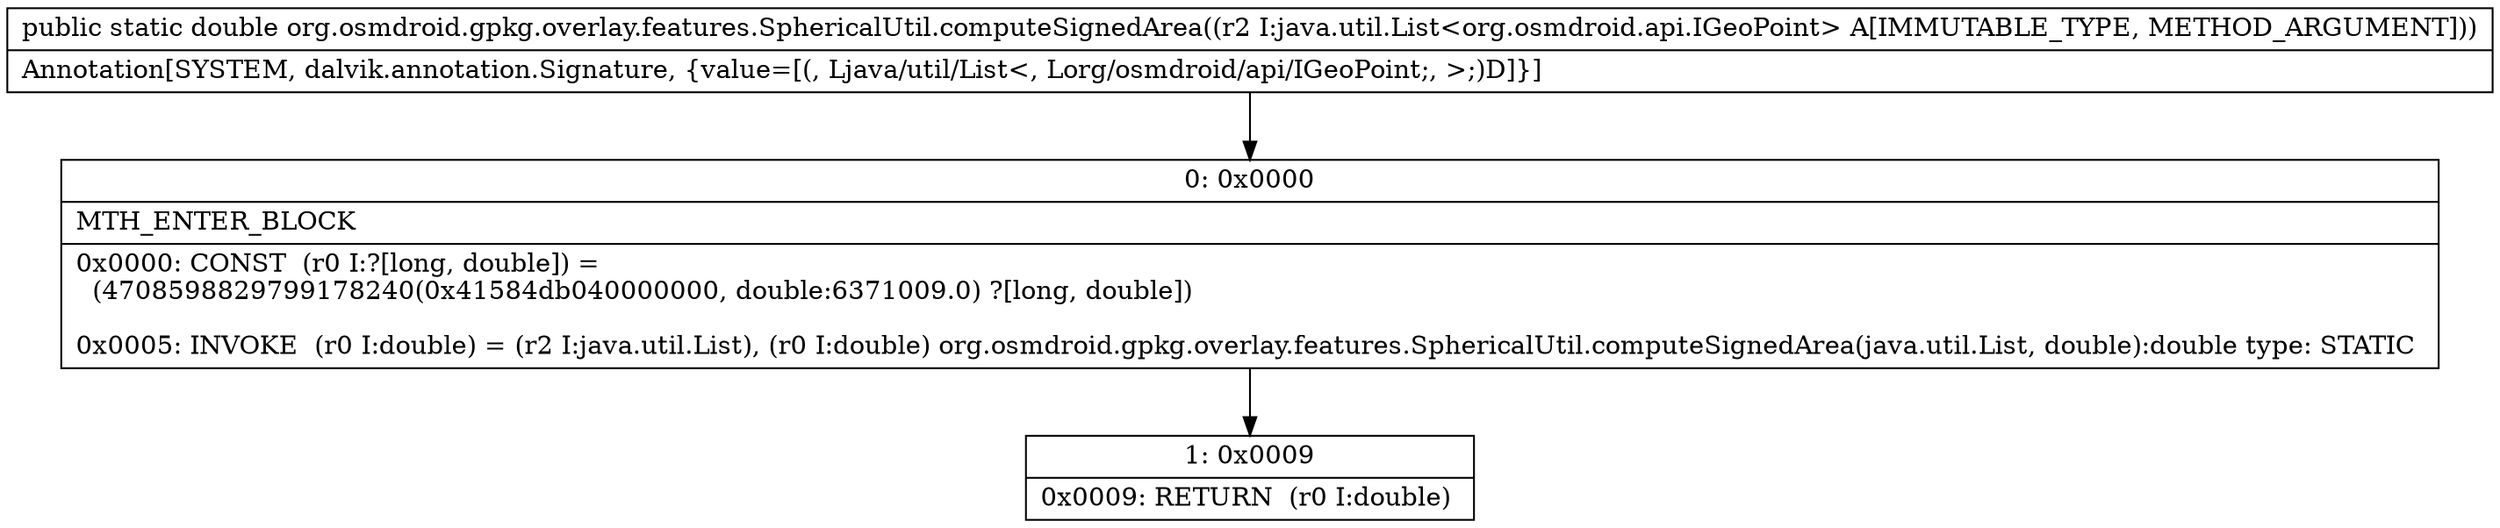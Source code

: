 digraph "CFG fororg.osmdroid.gpkg.overlay.features.SphericalUtil.computeSignedArea(Ljava\/util\/List;)D" {
Node_0 [shape=record,label="{0\:\ 0x0000|MTH_ENTER_BLOCK\l|0x0000: CONST  (r0 I:?[long, double]) = \l  (4708598829799178240(0x41584db040000000, double:6371009.0) ?[long, double])\l \l0x0005: INVOKE  (r0 I:double) = (r2 I:java.util.List), (r0 I:double) org.osmdroid.gpkg.overlay.features.SphericalUtil.computeSignedArea(java.util.List, double):double type: STATIC \l}"];
Node_1 [shape=record,label="{1\:\ 0x0009|0x0009: RETURN  (r0 I:double) \l}"];
MethodNode[shape=record,label="{public static double org.osmdroid.gpkg.overlay.features.SphericalUtil.computeSignedArea((r2 I:java.util.List\<org.osmdroid.api.IGeoPoint\> A[IMMUTABLE_TYPE, METHOD_ARGUMENT]))  | Annotation[SYSTEM, dalvik.annotation.Signature, \{value=[(, Ljava\/util\/List\<, Lorg\/osmdroid\/api\/IGeoPoint;, \>;)D]\}]\l}"];
MethodNode -> Node_0;
Node_0 -> Node_1;
}

